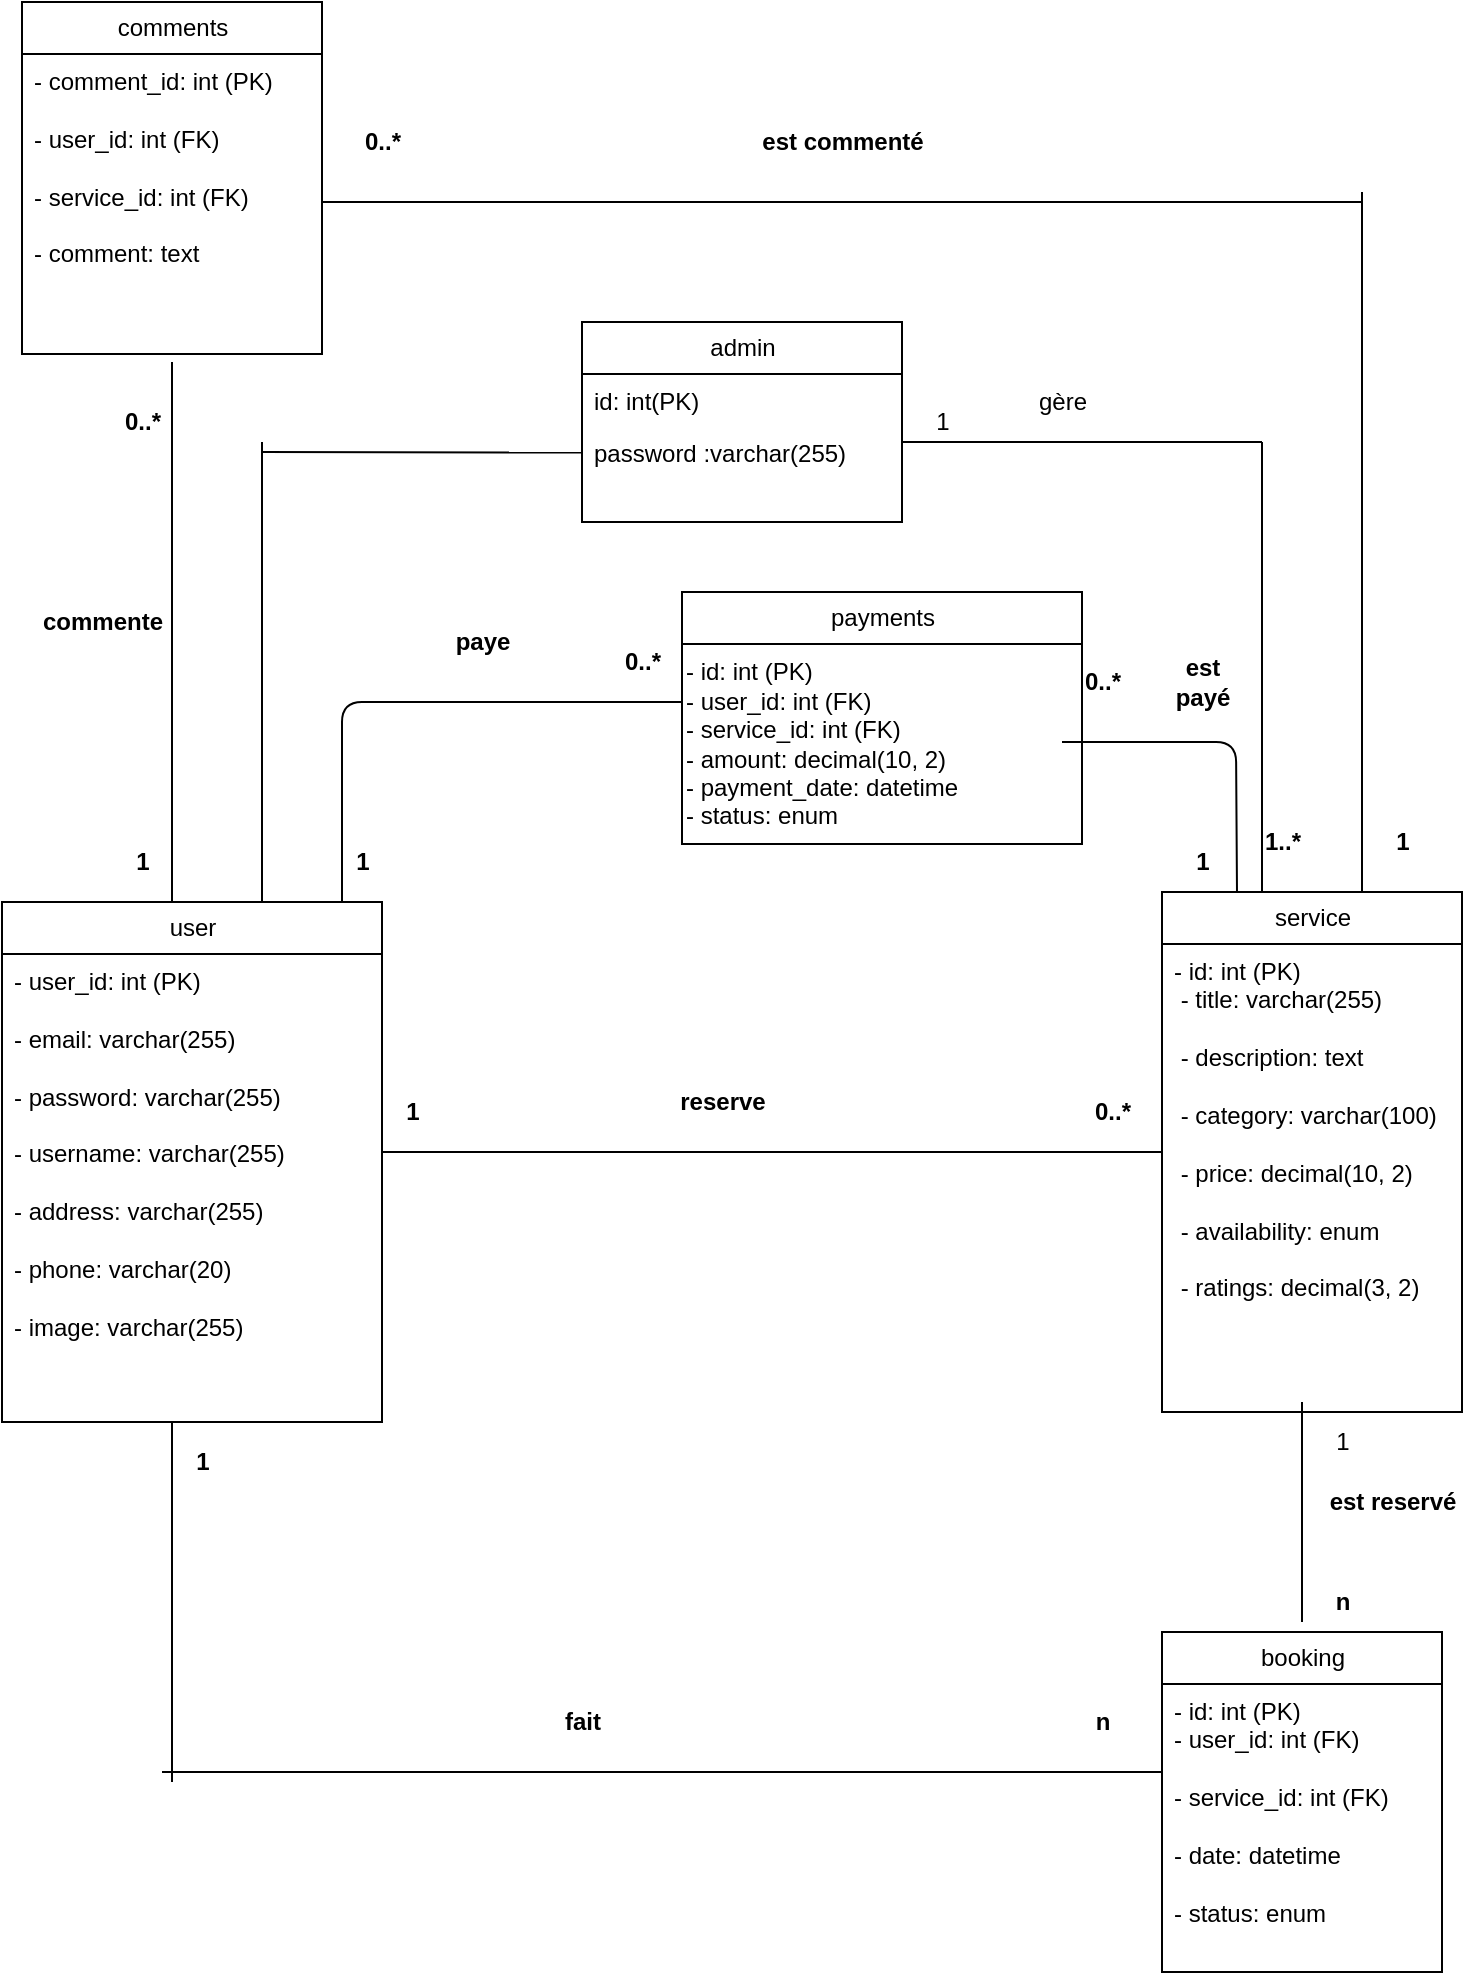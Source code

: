 <mxfile>
    <diagram id="2cUiSQRJ8cSJiCAppM7N" name="Page-1">
        <mxGraphModel dx="1032" dy="1498" grid="1" gridSize="10" guides="1" tooltips="1" connect="1" arrows="1" fold="1" page="1" pageScale="1" pageWidth="850" pageHeight="1100" math="0" shadow="0">
            <root>
                <mxCell id="0"/>
                <mxCell id="1" parent="0"/>
                <mxCell id="18" value="user" style="swimlane;fontStyle=0;childLayout=stackLayout;horizontal=1;startSize=26;fillColor=none;horizontalStack=0;resizeParent=1;resizeParentMax=0;resizeLast=0;collapsible=1;marginBottom=0;html=1;" parent="1" vertex="1">
                    <mxGeometry x="80" y="-400" width="190" height="260" as="geometry">
                        <mxRectangle x="40" y="80" width="60" height="30" as="alternateBounds"/>
                    </mxGeometry>
                </mxCell>
                <mxCell id="20" value="&lt;div&gt;- user_id: int (PK)&amp;nbsp; &amp;nbsp;&amp;nbsp;&lt;/div&gt;&lt;div&gt;&amp;nbsp; &amp;nbsp; &amp;nbsp; &amp;nbsp; &amp;nbsp; &amp;nbsp; &amp;nbsp;&lt;/div&gt;&lt;div&gt;- email: varchar(255)&amp;nbsp;&lt;/div&gt;&lt;div&gt;&amp;nbsp;&amp;nbsp; &amp;nbsp; &amp;nbsp; &amp;nbsp; &amp;nbsp; &amp;nbsp; &amp;nbsp;&lt;/div&gt;&lt;div&gt;- password: varchar(255)&lt;/div&gt;&lt;div&gt;&amp;nbsp; &amp;nbsp; &amp;nbsp; &amp;nbsp; &amp;nbsp; &amp;nbsp;&amp;nbsp;&lt;/div&gt;&lt;div&gt;- username: varchar(255)&amp;nbsp; &amp;nbsp; &amp;nbsp;&lt;/div&gt;&lt;div&gt;&lt;br&gt;&lt;/div&gt;&lt;div&gt;- address: varchar(255)&amp;nbsp; &amp;nbsp;&lt;/div&gt;&lt;div&gt;&amp;nbsp;&amp;nbsp; &amp;nbsp; &amp;nbsp; &amp;nbsp; &amp;nbsp;&lt;/div&gt;&lt;div&gt;- phone: varchar(20)&amp;nbsp; &amp;nbsp; &amp;nbsp;&lt;/div&gt;&lt;div&gt;&amp;nbsp; &amp;nbsp; &amp;nbsp; &amp;nbsp; &amp;nbsp; &amp;nbsp;&lt;/div&gt;&lt;div&gt;- image: varchar(255)&lt;/div&gt;" style="text;strokeColor=none;fillColor=none;align=left;verticalAlign=top;spacingLeft=4;spacingRight=4;overflow=hidden;rotatable=0;points=[[0,0.5],[1,0.5]];portConstraint=eastwest;whiteSpace=wrap;html=1;" parent="18" vertex="1">
                    <mxGeometry y="26" width="190" height="234" as="geometry"/>
                </mxCell>
                <mxCell id="27" value="service" style="swimlane;fontStyle=0;childLayout=stackLayout;horizontal=1;startSize=26;fillColor=none;horizontalStack=0;resizeParent=1;resizeParentMax=0;resizeLast=0;collapsible=1;marginBottom=0;html=1;" parent="1" vertex="1">
                    <mxGeometry x="660" y="-405" width="150" height="260" as="geometry"/>
                </mxCell>
                <mxCell id="28" value="&lt;div&gt;- id: int (PK)&amp;nbsp; &amp;nbsp; &amp;nbsp; &amp;nbsp; &amp;nbsp; &amp;nbsp; &amp;nbsp;&amp;nbsp;&lt;/div&gt;&lt;div&gt;&amp;nbsp;- title: varchar(255)&amp;nbsp; &amp;nbsp; &amp;nbsp; &amp;nbsp; &amp;nbsp; &amp;nbsp; &amp;nbsp; &amp;nbsp;&lt;/div&gt;&lt;div&gt;&amp;nbsp;- description: text&amp;nbsp; &amp;nbsp; &amp;nbsp; &amp;nbsp; &amp;nbsp; &amp;nbsp; &amp;nbsp; &amp;nbsp; &amp;nbsp;&lt;/div&gt;&lt;div&gt;&amp;nbsp;- category: varchar(100)&amp;nbsp; &amp;nbsp; &amp;nbsp; &amp;nbsp; &amp;nbsp; &amp;nbsp;&amp;nbsp;&lt;span style=&quot;background-color: initial;&quot;&gt;&amp;nbsp; &amp;nbsp; &amp;nbsp; &amp;nbsp; &amp;nbsp; &amp;nbsp; &amp;nbsp;&lt;/span&gt;&lt;/div&gt;&lt;div&gt;&amp;nbsp;- price: decimal(10, 2)&amp;nbsp; &amp;nbsp; &amp;nbsp; &amp;nbsp; &amp;nbsp; &amp;nbsp; &amp;nbsp;&lt;/div&gt;&lt;div&gt;&amp;nbsp;- availability: enum&amp;nbsp; &amp;nbsp; &amp;nbsp; &amp;nbsp; &amp;nbsp; &amp;nbsp; &amp;nbsp; &amp;nbsp;&amp;nbsp;&lt;/div&gt;&lt;div&gt;&amp;nbsp;- ratings: decimal(3, 2)&lt;/div&gt;" style="text;strokeColor=none;fillColor=none;align=left;verticalAlign=top;spacingLeft=4;spacingRight=4;overflow=hidden;rotatable=0;points=[[0,0.5],[1,0.5]];portConstraint=eastwest;whiteSpace=wrap;html=1;" parent="27" vertex="1">
                    <mxGeometry y="26" width="150" height="234" as="geometry"/>
                </mxCell>
                <mxCell id="32" value="booking" style="swimlane;fontStyle=0;childLayout=stackLayout;horizontal=1;startSize=26;fillColor=none;horizontalStack=0;resizeParent=1;resizeParentMax=0;resizeLast=0;collapsible=1;marginBottom=0;html=1;" parent="1" vertex="1">
                    <mxGeometry x="660" y="-35" width="140" height="170" as="geometry"/>
                </mxCell>
                <mxCell id="33" value="&lt;div&gt;- id: int (PK)&amp;nbsp; &amp;nbsp; &amp;nbsp; &amp;nbsp; &amp;nbsp; &amp;nbsp; &amp;nbsp; &amp;nbsp;&lt;/div&gt;&lt;div&gt;- user_id: int (FK)&amp;nbsp; &amp;nbsp; &amp;nbsp; &amp;nbsp; &amp;nbsp; &amp;nbsp; &amp;nbsp; &amp;nbsp; &amp;nbsp;&amp;nbsp;&lt;/div&gt;&lt;div&gt;- service_id: int (FK)&amp;nbsp; &amp;nbsp; &amp;nbsp; &amp;nbsp; &amp;nbsp; &amp;nbsp; &amp;nbsp; &amp;nbsp;&lt;/div&gt;&lt;div&gt;- date: datetime&amp;nbsp; &amp;nbsp; &amp;nbsp; &amp;nbsp; &amp;nbsp; &amp;nbsp; &amp;nbsp; &amp;nbsp; &amp;nbsp; &amp;nbsp; &amp;nbsp;&lt;/div&gt;&lt;div&gt;- status: enum&amp;nbsp;&lt;/div&gt;" style="text;strokeColor=none;fillColor=none;align=left;verticalAlign=top;spacingLeft=4;spacingRight=4;overflow=hidden;rotatable=0;points=[[0,0.5],[1,0.5]];portConstraint=eastwest;whiteSpace=wrap;html=1;" parent="32" vertex="1">
                    <mxGeometry y="26" width="140" height="144" as="geometry"/>
                </mxCell>
                <mxCell id="36" value="comments" style="swimlane;fontStyle=0;childLayout=stackLayout;horizontal=1;startSize=26;fillColor=none;horizontalStack=0;resizeParent=1;resizeParentMax=0;resizeLast=0;collapsible=1;marginBottom=0;html=1;" parent="1" vertex="1">
                    <mxGeometry x="90" y="-850" width="150" height="176" as="geometry"/>
                </mxCell>
                <mxCell id="37" value="&lt;div&gt;- comment_id: int (PK)&amp;nbsp;&lt;/div&gt;&lt;div&gt;&lt;br&gt;&lt;/div&gt;&lt;div&gt;- user_id: int (FK)&lt;/div&gt;&lt;div&gt;&amp;nbsp;&amp;nbsp;&lt;/div&gt;&lt;div&gt;- service_id: int (FK)&lt;/div&gt;&lt;div&gt;&lt;br&gt;&lt;/div&gt;&lt;div&gt;- comment: text&amp;nbsp;&lt;/div&gt;&lt;div&gt;&lt;br&gt;&lt;/div&gt;" style="text;strokeColor=none;fillColor=none;align=left;verticalAlign=top;spacingLeft=4;spacingRight=4;overflow=hidden;rotatable=0;points=[[0,0.5],[1,0.5]];portConstraint=eastwest;whiteSpace=wrap;html=1;" parent="36" vertex="1">
                    <mxGeometry y="26" width="150" height="150" as="geometry"/>
                </mxCell>
                <mxCell id="40" value="" style="line;strokeWidth=1;html=1;" parent="1" vertex="1">
                    <mxGeometry x="270" y="-280" width="390" height="10" as="geometry"/>
                </mxCell>
                <mxCell id="41" value="" style="line;strokeWidth=1;html=1;direction=south;" parent="1" vertex="1">
                    <mxGeometry x="725" y="-150" width="10" height="110" as="geometry"/>
                </mxCell>
                <mxCell id="43" value="" style="line;strokeWidth=1;html=1;direction=east;" parent="1" vertex="1">
                    <mxGeometry x="240" y="-755" width="520" height="10" as="geometry"/>
                </mxCell>
                <mxCell id="42" value="" style="line;strokeWidth=1;html=1;direction=south;" parent="1" vertex="1">
                    <mxGeometry x="160" y="-670" width="10" height="270" as="geometry"/>
                </mxCell>
                <mxCell id="46" value="" style="line;strokeWidth=1;html=1;direction=south;points=[[0.5,0,0,0,0],[0.5,0.25,0,0,0],[0.5,0.75,0,0,0],[1,0.75,0,71,0]];" parent="1" vertex="1">
                    <mxGeometry x="160" y="-140" width="10" height="180" as="geometry"/>
                </mxCell>
                <mxCell id="47" value="" style="line;strokeWidth=1;html=1;" parent="1" vertex="1">
                    <mxGeometry x="160" y="30" width="500" height="10" as="geometry"/>
                </mxCell>
                <mxCell id="48" value="" style="line;strokeWidth=1;html=1;direction=south;" parent="1" vertex="1">
                    <mxGeometry x="710" y="-755" width="100" height="350" as="geometry"/>
                </mxCell>
                <mxCell id="49" value="admin" style="swimlane;fontStyle=0;childLayout=stackLayout;horizontal=1;startSize=26;fillColor=none;horizontalStack=0;resizeParent=1;resizeParentMax=0;resizeLast=0;collapsible=1;marginBottom=0;html=1;" parent="1" vertex="1">
                    <mxGeometry x="370" y="-690" width="160" height="100" as="geometry"/>
                </mxCell>
                <mxCell id="50" value="id: int(PK)" style="text;strokeColor=none;fillColor=none;align=left;verticalAlign=top;spacingLeft=4;spacingRight=4;overflow=hidden;rotatable=0;points=[[0,0.5],[1,0.5]];portConstraint=eastwest;whiteSpace=wrap;html=1;" parent="49" vertex="1">
                    <mxGeometry y="26" width="160" height="26" as="geometry"/>
                </mxCell>
                <mxCell id="52" value="password :varchar(255)" style="text;strokeColor=none;fillColor=none;align=left;verticalAlign=top;spacingLeft=4;spacingRight=4;overflow=hidden;rotatable=0;points=[[0,0.5],[1,0.5]];portConstraint=eastwest;whiteSpace=wrap;html=1;" parent="49" vertex="1">
                    <mxGeometry y="52" width="160" height="48" as="geometry"/>
                </mxCell>
                <mxCell id="54" value="1" style="text;html=1;align=center;verticalAlign=middle;resizable=0;points=[];autosize=1;strokeColor=none;fillColor=none;fontStyle=1" parent="1" vertex="1">
                    <mxGeometry x="270" y="-310" width="30" height="30" as="geometry"/>
                </mxCell>
                <mxCell id="55" value="0..*" style="text;html=1;align=center;verticalAlign=middle;resizable=0;points=[];autosize=1;strokeColor=none;fillColor=none;strokeWidth=3;fontStyle=1" parent="1" vertex="1">
                    <mxGeometry x="615" y="-310" width="40" height="30" as="geometry"/>
                </mxCell>
                <mxCell id="56" value="" style="endArrow=none;html=1;fontColor=#000000;" parent="1" edge="1">
                    <mxGeometry width="50" height="50" relative="1" as="geometry">
                        <mxPoint x="210" y="-625" as="sourcePoint"/>
                        <mxPoint x="370" y="-624.71" as="targetPoint"/>
                    </mxGeometry>
                </mxCell>
                <mxCell id="57" value="" style="endArrow=none;html=1;fontColor=#000000;" parent="1" edge="1">
                    <mxGeometry width="50" height="50" relative="1" as="geometry">
                        <mxPoint x="210" y="-400" as="sourcePoint"/>
                        <mxPoint x="210" y="-630" as="targetPoint"/>
                        <Array as="points">
                            <mxPoint x="210" y="-520"/>
                        </Array>
                    </mxGeometry>
                </mxCell>
                <mxCell id="61" value="1" style="text;html=1;align=center;verticalAlign=middle;resizable=0;points=[];autosize=1;strokeColor=none;fillColor=none;fontColor=none;fontStyle=1" parent="1" vertex="1">
                    <mxGeometry x="165" y="-135" width="30" height="30" as="geometry"/>
                </mxCell>
                <mxCell id="62" value="&lt;b&gt;n&lt;/b&gt;" style="text;html=1;align=center;verticalAlign=middle;resizable=0;points=[];autosize=1;strokeColor=none;fillColor=none;fontColor=none;" parent="1" vertex="1">
                    <mxGeometry x="615" y="-5" width="30" height="30" as="geometry"/>
                </mxCell>
                <mxCell id="63" value="&lt;b&gt;n&lt;/b&gt;" style="text;html=1;align=center;verticalAlign=middle;resizable=0;points=[];autosize=1;strokeColor=none;fillColor=none;fontColor=none;" parent="1" vertex="1">
                    <mxGeometry x="735" y="-65" width="30" height="30" as="geometry"/>
                </mxCell>
                <mxCell id="64" value="1" style="text;html=1;align=center;verticalAlign=middle;resizable=0;points=[];autosize=1;strokeColor=none;fillColor=none;fontColor=none;" parent="1" vertex="1">
                    <mxGeometry x="735" y="-145" width="30" height="30" as="geometry"/>
                </mxCell>
                <mxCell id="65" value="&lt;b&gt;fait&lt;/b&gt;" style="text;html=1;align=center;verticalAlign=middle;resizable=0;points=[];autosize=1;strokeColor=none;fillColor=none;fontColor=none;" parent="1" vertex="1">
                    <mxGeometry x="350" y="-5" width="40" height="30" as="geometry"/>
                </mxCell>
                <mxCell id="66" value="&lt;b&gt;reserve&lt;/b&gt;" style="text;html=1;align=center;verticalAlign=middle;resizable=0;points=[];autosize=1;strokeColor=none;fillColor=none;fontColor=none;" parent="1" vertex="1">
                    <mxGeometry x="405" y="-315" width="70" height="30" as="geometry"/>
                </mxCell>
                <mxCell id="67" value="&lt;b&gt;1&lt;/b&gt;" style="text;html=1;align=center;verticalAlign=middle;resizable=0;points=[];autosize=1;strokeColor=none;fillColor=none;fontColor=none;" parent="1" vertex="1">
                    <mxGeometry x="765" y="-445" width="30" height="30" as="geometry"/>
                </mxCell>
                <mxCell id="68" value="&lt;b&gt;0..*&lt;/b&gt;" style="text;html=1;align=center;verticalAlign=middle;resizable=0;points=[];autosize=1;strokeColor=none;fillColor=none;fontColor=none;" parent="1" vertex="1">
                    <mxGeometry x="250" y="-795" width="40" height="30" as="geometry"/>
                </mxCell>
                <mxCell id="70" value="&lt;b&gt;1&lt;/b&gt;" style="text;html=1;align=center;verticalAlign=middle;resizable=0;points=[];autosize=1;strokeColor=none;fillColor=none;fontColor=none;" parent="1" vertex="1">
                    <mxGeometry x="135" y="-435" width="30" height="30" as="geometry"/>
                </mxCell>
                <mxCell id="71" value="&lt;b&gt;0..*&lt;/b&gt;" style="text;html=1;align=center;verticalAlign=middle;resizable=0;points=[];autosize=1;strokeColor=none;fillColor=none;fontColor=none;" parent="1" vertex="1">
                    <mxGeometry x="130" y="-655" width="40" height="30" as="geometry"/>
                </mxCell>
                <mxCell id="72" value="&lt;b&gt;commente&lt;/b&gt;" style="text;html=1;align=center;verticalAlign=middle;resizable=0;points=[];autosize=1;strokeColor=none;fillColor=none;fontColor=none;" parent="1" vertex="1">
                    <mxGeometry x="90" y="-555" width="80" height="30" as="geometry"/>
                </mxCell>
                <mxCell id="74" value="&lt;b&gt;est reservé&lt;/b&gt;" style="text;html=1;align=center;verticalAlign=middle;resizable=0;points=[];autosize=1;strokeColor=none;fillColor=none;fontColor=none;" parent="1" vertex="1">
                    <mxGeometry x="730" y="-115" width="90" height="30" as="geometry"/>
                </mxCell>
                <mxCell id="75" value="&lt;b&gt;est commenté&lt;/b&gt;" style="text;html=1;align=center;verticalAlign=middle;resizable=0;points=[];autosize=1;strokeColor=none;fillColor=none;fontColor=none;" parent="1" vertex="1">
                    <mxGeometry x="450" y="-795" width="100" height="30" as="geometry"/>
                </mxCell>
                <mxCell id="80" value="payments" style="swimlane;fontStyle=0;childLayout=stackLayout;horizontal=1;startSize=26;fillColor=none;horizontalStack=0;resizeParent=1;resizeParentMax=0;resizeLast=0;collapsible=1;marginBottom=0;html=1;" parent="1" vertex="1">
                    <mxGeometry x="420" y="-555" width="200" height="126" as="geometry">
                        <mxRectangle x="40" y="80" width="60" height="30" as="alternateBounds"/>
                    </mxGeometry>
                </mxCell>
                <mxCell id="91" value="&lt;div&gt;- id: int (PK)&lt;/div&gt;&lt;div&gt;- user_id: int (FK)&amp;nbsp; &amp;nbsp;&amp;nbsp;&lt;/div&gt;&lt;div&gt;- service_id: int (FK)&lt;/div&gt;&lt;div&gt;- amount: decimal(10, 2)&amp;nbsp; &amp;nbsp; &amp;nbsp; &amp;nbsp; &amp;nbsp; &amp;nbsp; &amp;nbsp;&lt;/div&gt;&lt;div&gt;- payment_date: datetime&amp;nbsp; &amp;nbsp; &amp;nbsp; &amp;nbsp; &amp;nbsp; &amp;nbsp; &amp;nbsp;&lt;/div&gt;&lt;div&gt;- status: enum&amp;nbsp;&amp;nbsp;&lt;/div&gt;" style="text;html=1;align=left;verticalAlign=middle;resizable=0;points=[];autosize=1;strokeColor=none;fillColor=none;fontColor=#000000;" parent="80" vertex="1">
                    <mxGeometry y="26" width="200" height="100" as="geometry"/>
                </mxCell>
                <mxCell id="83" value="" style="endArrow=none;html=1;fontColor=#000000;labelBackgroundColor=none;" parent="1" edge="1">
                    <mxGeometry width="50" height="50" relative="1" as="geometry">
                        <mxPoint x="250" y="-400" as="sourcePoint"/>
                        <mxPoint x="420" y="-500" as="targetPoint"/>
                        <Array as="points">
                            <mxPoint x="250" y="-500"/>
                        </Array>
                    </mxGeometry>
                </mxCell>
                <mxCell id="84" value="&lt;b&gt;paye&lt;/b&gt;" style="text;html=1;align=center;verticalAlign=middle;resizable=0;points=[];autosize=1;strokeColor=none;fillColor=none;fontColor=#000000;" parent="1" vertex="1">
                    <mxGeometry x="295" y="-545" width="50" height="30" as="geometry"/>
                </mxCell>
                <mxCell id="85" value="&lt;b&gt;1&lt;/b&gt;" style="text;html=1;align=center;verticalAlign=middle;resizable=0;points=[];autosize=1;strokeColor=none;fillColor=none;fontColor=#000000;" parent="1" vertex="1">
                    <mxGeometry x="245" y="-435" width="30" height="30" as="geometry"/>
                </mxCell>
                <mxCell id="86" value="&lt;b&gt;0..*&lt;/b&gt;" style="text;html=1;align=center;verticalAlign=middle;resizable=0;points=[];autosize=1;strokeColor=none;fillColor=none;fontColor=#000000;" parent="1" vertex="1">
                    <mxGeometry x="380" y="-535" width="40" height="30" as="geometry"/>
                </mxCell>
                <mxCell id="88" value="" style="endArrow=none;html=1;labelBackgroundColor=none;fontColor=#000000;exitX=0.25;exitY=0;exitDx=0;exitDy=0;" parent="1" source="27" edge="1">
                    <mxGeometry width="50" height="50" relative="1" as="geometry">
                        <mxPoint x="330" y="-310" as="sourcePoint"/>
                        <mxPoint x="610" y="-480" as="targetPoint"/>
                        <Array as="points">
                            <mxPoint x="697" y="-480"/>
                        </Array>
                    </mxGeometry>
                </mxCell>
                <mxCell id="89" value="&lt;b&gt;1&lt;/b&gt;" style="text;html=1;align=center;verticalAlign=middle;resizable=0;points=[];autosize=1;strokeColor=none;fillColor=none;fontColor=#000000;" parent="1" vertex="1">
                    <mxGeometry x="665" y="-435" width="30" height="30" as="geometry"/>
                </mxCell>
                <mxCell id="90" value="&lt;b&gt;0..*&lt;/b&gt;" style="text;html=1;align=center;verticalAlign=middle;resizable=0;points=[];autosize=1;strokeColor=none;fillColor=none;fontColor=#000000;" parent="1" vertex="1">
                    <mxGeometry x="610" y="-525" width="40" height="30" as="geometry"/>
                </mxCell>
                <mxCell id="92" value="&lt;b&gt;est&lt;br&gt;payé&lt;/b&gt;" style="text;html=1;align=center;verticalAlign=middle;resizable=0;points=[];autosize=1;strokeColor=none;fillColor=none;fontColor=#000000;" parent="1" vertex="1">
                    <mxGeometry x="655" y="-530" width="50" height="40" as="geometry"/>
                </mxCell>
                <mxCell id="93" value="" style="line;strokeWidth=1;html=1;" parent="1" vertex="1">
                    <mxGeometry x="530" y="-635" width="180" height="10" as="geometry"/>
                </mxCell>
                <mxCell id="95" value="" style="line;strokeWidth=1;html=1;direction=south;" parent="1" vertex="1">
                    <mxGeometry x="705" y="-630" width="10" height="225" as="geometry"/>
                </mxCell>
                <mxCell id="96" value="gère" style="text;html=1;align=center;verticalAlign=middle;resizable=0;points=[];autosize=1;strokeColor=none;fillColor=none;" parent="1" vertex="1">
                    <mxGeometry x="585" y="-665" width="50" height="30" as="geometry"/>
                </mxCell>
                <mxCell id="97" value="1" style="text;html=1;align=center;verticalAlign=middle;resizable=0;points=[];autosize=1;strokeColor=none;fillColor=none;" parent="1" vertex="1">
                    <mxGeometry x="535" y="-655" width="30" height="30" as="geometry"/>
                </mxCell>
                <mxCell id="98" value="&lt;b&gt;1..*&lt;/b&gt;" style="text;html=1;align=center;verticalAlign=middle;resizable=0;points=[];autosize=1;strokeColor=none;fillColor=none;" parent="1" vertex="1">
                    <mxGeometry x="700" y="-445" width="40" height="30" as="geometry"/>
                </mxCell>
            </root>
        </mxGraphModel>
    </diagram>
</mxfile>